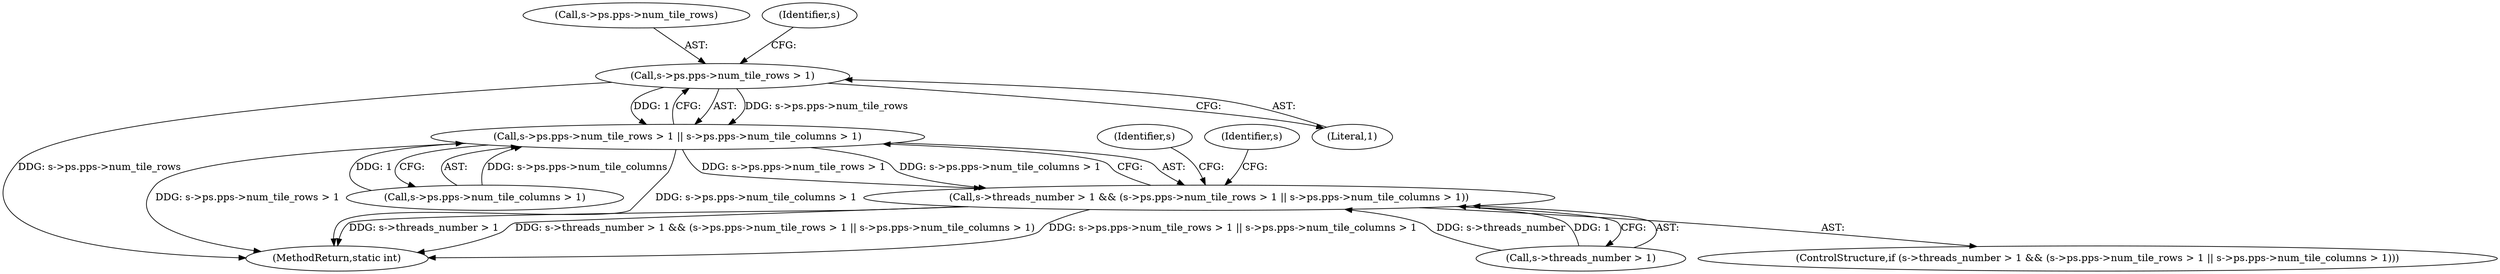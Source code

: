 digraph "0_FFmpeg_54655623a82632e7624714d7b2a3e039dc5faa7e_0@pointer" {
"1001977" [label="(Call,s->ps.pps->num_tile_rows > 1)"];
"1001976" [label="(Call,s->ps.pps->num_tile_rows > 1 || s->ps.pps->num_tile_columns > 1)"];
"1001970" [label="(Call,s->threads_number > 1 && (s->ps.pps->num_tile_rows > 1 || s->ps.pps->num_tile_columns > 1))"];
"1001978" [label="(Call,s->ps.pps->num_tile_rows)"];
"1001977" [label="(Call,s->ps.pps->num_tile_rows > 1)"];
"1001970" [label="(Call,s->threads_number > 1 && (s->ps.pps->num_tile_rows > 1 || s->ps.pps->num_tile_columns > 1))"];
"1001976" [label="(Call,s->ps.pps->num_tile_rows > 1 || s->ps.pps->num_tile_columns > 1)"];
"1002212" [label="(MethodReturn,static int)"];
"1001998" [label="(Identifier,s)"];
"1001969" [label="(ControlStructure,if (s->threads_number > 1 && (s->ps.pps->num_tile_rows > 1 || s->ps.pps->num_tile_columns > 1)))"];
"1001971" [label="(Call,s->threads_number > 1)"];
"1001985" [label="(Literal,1)"];
"1001986" [label="(Call,s->ps.pps->num_tile_columns > 1)"];
"1002009" [label="(Identifier,s)"];
"1001990" [label="(Identifier,s)"];
"1001977" -> "1001976"  [label="AST: "];
"1001977" -> "1001985"  [label="CFG: "];
"1001978" -> "1001977"  [label="AST: "];
"1001985" -> "1001977"  [label="AST: "];
"1001990" -> "1001977"  [label="CFG: "];
"1001976" -> "1001977"  [label="CFG: "];
"1001977" -> "1002212"  [label="DDG: s->ps.pps->num_tile_rows"];
"1001977" -> "1001976"  [label="DDG: s->ps.pps->num_tile_rows"];
"1001977" -> "1001976"  [label="DDG: 1"];
"1001976" -> "1001970"  [label="AST: "];
"1001976" -> "1001986"  [label="CFG: "];
"1001986" -> "1001976"  [label="AST: "];
"1001970" -> "1001976"  [label="CFG: "];
"1001976" -> "1002212"  [label="DDG: s->ps.pps->num_tile_rows > 1"];
"1001976" -> "1002212"  [label="DDG: s->ps.pps->num_tile_columns > 1"];
"1001976" -> "1001970"  [label="DDG: s->ps.pps->num_tile_rows > 1"];
"1001976" -> "1001970"  [label="DDG: s->ps.pps->num_tile_columns > 1"];
"1001986" -> "1001976"  [label="DDG: s->ps.pps->num_tile_columns"];
"1001986" -> "1001976"  [label="DDG: 1"];
"1001970" -> "1001969"  [label="AST: "];
"1001970" -> "1001971"  [label="CFG: "];
"1001971" -> "1001970"  [label="AST: "];
"1001998" -> "1001970"  [label="CFG: "];
"1002009" -> "1001970"  [label="CFG: "];
"1001970" -> "1002212"  [label="DDG: s->threads_number > 1"];
"1001970" -> "1002212"  [label="DDG: s->threads_number > 1 && (s->ps.pps->num_tile_rows > 1 || s->ps.pps->num_tile_columns > 1)"];
"1001970" -> "1002212"  [label="DDG: s->ps.pps->num_tile_rows > 1 || s->ps.pps->num_tile_columns > 1"];
"1001971" -> "1001970"  [label="DDG: s->threads_number"];
"1001971" -> "1001970"  [label="DDG: 1"];
}

